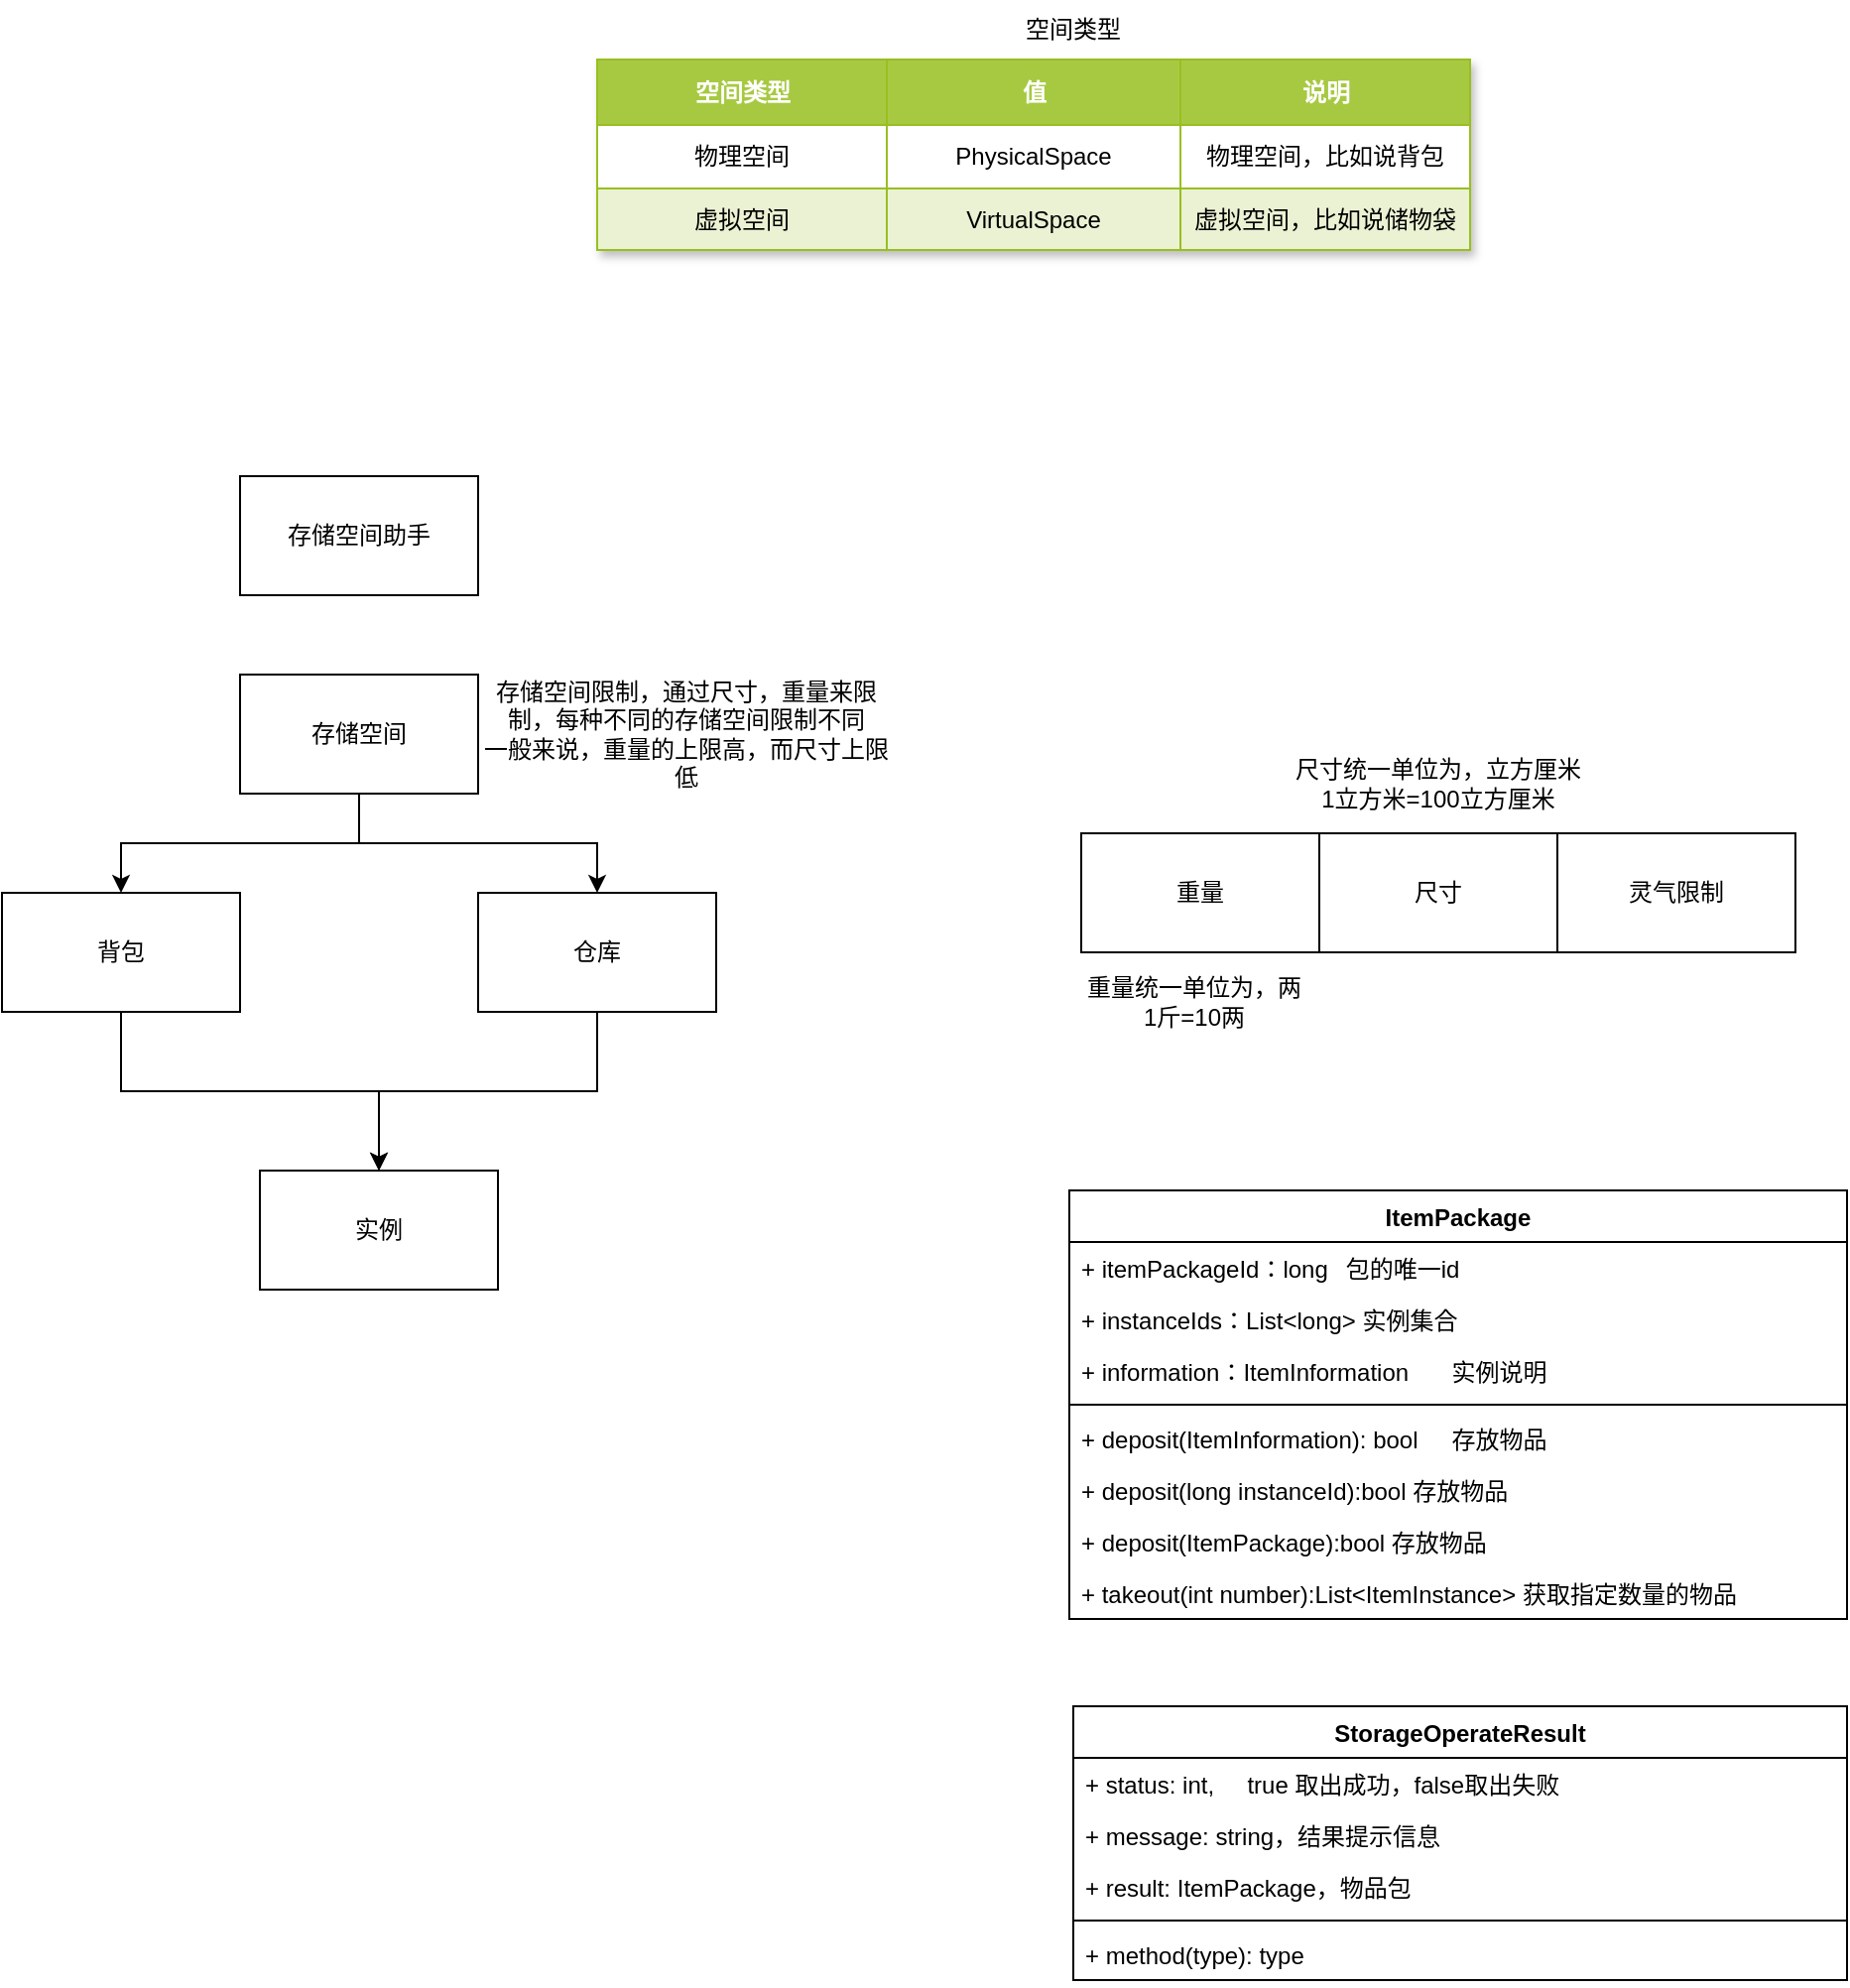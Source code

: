 <mxfile version="22.1.18" type="device">
  <diagram name="第 1 页" id="utUN4S7U_KKpuwVbOOjt">
    <mxGraphModel dx="2261" dy="2013" grid="1" gridSize="10" guides="1" tooltips="1" connect="1" arrows="1" fold="1" page="1" pageScale="1" pageWidth="827" pageHeight="1169" math="0" shadow="0">
      <root>
        <mxCell id="0" />
        <mxCell id="1" parent="0" />
        <mxCell id="JWGeBvaVPIYcXlpfm2Vx-4" style="edgeStyle=orthogonalEdgeStyle;rounded=0;orthogonalLoop=1;jettySize=auto;html=1;exitX=0.5;exitY=1;exitDx=0;exitDy=0;entryX=0.5;entryY=0;entryDx=0;entryDy=0;" parent="1" source="JWGeBvaVPIYcXlpfm2Vx-1" target="JWGeBvaVPIYcXlpfm2Vx-2" edge="1">
          <mxGeometry relative="1" as="geometry" />
        </mxCell>
        <mxCell id="JWGeBvaVPIYcXlpfm2Vx-5" style="edgeStyle=orthogonalEdgeStyle;rounded=0;orthogonalLoop=1;jettySize=auto;html=1;exitX=0.5;exitY=1;exitDx=0;exitDy=0;" parent="1" source="JWGeBvaVPIYcXlpfm2Vx-1" target="JWGeBvaVPIYcXlpfm2Vx-3" edge="1">
          <mxGeometry relative="1" as="geometry" />
        </mxCell>
        <mxCell id="JWGeBvaVPIYcXlpfm2Vx-1" value="存储空间" style="rounded=0;whiteSpace=wrap;html=1;" parent="1" vertex="1">
          <mxGeometry x="-10" y="170" width="120" height="60" as="geometry" />
        </mxCell>
        <mxCell id="JWGeBvaVPIYcXlpfm2Vx-11" style="edgeStyle=orthogonalEdgeStyle;rounded=0;orthogonalLoop=1;jettySize=auto;html=1;exitX=0.5;exitY=1;exitDx=0;exitDy=0;entryX=0.5;entryY=0;entryDx=0;entryDy=0;" parent="1" source="JWGeBvaVPIYcXlpfm2Vx-2" target="JWGeBvaVPIYcXlpfm2Vx-12" edge="1">
          <mxGeometry relative="1" as="geometry">
            <mxPoint x="60" y="410" as="targetPoint" />
          </mxGeometry>
        </mxCell>
        <mxCell id="JWGeBvaVPIYcXlpfm2Vx-2" value="背包" style="rounded=0;whiteSpace=wrap;html=1;" parent="1" vertex="1">
          <mxGeometry x="-130" y="280" width="120" height="60" as="geometry" />
        </mxCell>
        <mxCell id="JWGeBvaVPIYcXlpfm2Vx-13" style="edgeStyle=orthogonalEdgeStyle;rounded=0;orthogonalLoop=1;jettySize=auto;html=1;exitX=0.5;exitY=1;exitDx=0;exitDy=0;entryX=0.5;entryY=0;entryDx=0;entryDy=0;" parent="1" source="JWGeBvaVPIYcXlpfm2Vx-3" target="JWGeBvaVPIYcXlpfm2Vx-12" edge="1">
          <mxGeometry relative="1" as="geometry" />
        </mxCell>
        <mxCell id="JWGeBvaVPIYcXlpfm2Vx-3" value="仓库" style="rounded=0;whiteSpace=wrap;html=1;" parent="1" vertex="1">
          <mxGeometry x="110" y="280" width="120" height="60" as="geometry" />
        </mxCell>
        <mxCell id="JWGeBvaVPIYcXlpfm2Vx-6" value="存储空间助手" style="rounded=0;whiteSpace=wrap;html=1;" parent="1" vertex="1">
          <mxGeometry x="-10" y="70" width="120" height="60" as="geometry" />
        </mxCell>
        <mxCell id="JWGeBvaVPIYcXlpfm2Vx-12" value="实例" style="rounded=0;whiteSpace=wrap;html=1;" parent="1" vertex="1">
          <mxGeometry y="420" width="120" height="60" as="geometry" />
        </mxCell>
        <mxCell id="JWGeBvaVPIYcXlpfm2Vx-14" value="存储空间限制，通过尺寸，重量来限制，每种不同的存储空间限制不同&lt;br&gt;一般来说，重量的上限高，而尺寸上限低" style="text;html=1;strokeColor=none;fillColor=none;align=center;verticalAlign=middle;whiteSpace=wrap;rounded=0;" parent="1" vertex="1">
          <mxGeometry x="110" y="160" width="210" height="80" as="geometry" />
        </mxCell>
        <mxCell id="JWGeBvaVPIYcXlpfm2Vx-15" value="重量" style="rounded=0;whiteSpace=wrap;html=1;" parent="1" vertex="1">
          <mxGeometry x="414" y="250" width="120" height="60" as="geometry" />
        </mxCell>
        <mxCell id="JWGeBvaVPIYcXlpfm2Vx-16" value="尺寸" style="rounded=0;whiteSpace=wrap;html=1;" parent="1" vertex="1">
          <mxGeometry x="534" y="250" width="120" height="60" as="geometry" />
        </mxCell>
        <mxCell id="JWGeBvaVPIYcXlpfm2Vx-18" value="重量统一单位为，两&lt;br&gt;1斤=10两" style="text;html=1;strokeColor=none;fillColor=none;align=center;verticalAlign=middle;whiteSpace=wrap;rounded=0;" parent="1" vertex="1">
          <mxGeometry x="408" y="320" width="126" height="30" as="geometry" />
        </mxCell>
        <mxCell id="JWGeBvaVPIYcXlpfm2Vx-19" value="尺寸统一单位为，立方厘米&lt;br&gt;1立方米=100立方厘米" style="text;html=1;strokeColor=none;fillColor=none;align=center;verticalAlign=middle;whiteSpace=wrap;rounded=0;" parent="1" vertex="1">
          <mxGeometry x="494" y="210" width="200" height="30" as="geometry" />
        </mxCell>
        <mxCell id="JWGeBvaVPIYcXlpfm2Vx-27" value="StorageOperateResult" style="swimlane;fontStyle=1;align=center;verticalAlign=top;childLayout=stackLayout;horizontal=1;startSize=26;horizontalStack=0;resizeParent=1;resizeParentMax=0;resizeLast=0;collapsible=1;marginBottom=0;whiteSpace=wrap;html=1;" parent="1" vertex="1">
          <mxGeometry x="410" y="690" width="390" height="138" as="geometry" />
        </mxCell>
        <mxCell id="JWGeBvaVPIYcXlpfm2Vx-28" value="+ status: int,&#x9;&lt;span style=&quot;border-color: var(--border-color);&quot;&gt;&lt;span style=&quot;white-space: pre;&quot;&gt;&amp;nbsp;&amp;nbsp;&amp;nbsp;&amp;nbsp;&lt;/span&gt;&lt;/span&gt;true 取出成功，false取出失败" style="text;strokeColor=none;fillColor=none;align=left;verticalAlign=top;spacingLeft=4;spacingRight=4;overflow=hidden;rotatable=0;points=[[0,0.5],[1,0.5]];portConstraint=eastwest;whiteSpace=wrap;html=1;" parent="JWGeBvaVPIYcXlpfm2Vx-27" vertex="1">
          <mxGeometry y="26" width="390" height="26" as="geometry" />
        </mxCell>
        <mxCell id="JWGeBvaVPIYcXlpfm2Vx-32" value="+ message: string，结果提示信息" style="text;strokeColor=none;fillColor=none;align=left;verticalAlign=top;spacingLeft=4;spacingRight=4;overflow=hidden;rotatable=0;points=[[0,0.5],[1,0.5]];portConstraint=eastwest;whiteSpace=wrap;html=1;" parent="JWGeBvaVPIYcXlpfm2Vx-27" vertex="1">
          <mxGeometry y="52" width="390" height="26" as="geometry" />
        </mxCell>
        <mxCell id="JWGeBvaVPIYcXlpfm2Vx-31" value="+ result:&amp;nbsp;ItemPackage，物品包" style="text;strokeColor=none;fillColor=none;align=left;verticalAlign=top;spacingLeft=4;spacingRight=4;overflow=hidden;rotatable=0;points=[[0,0.5],[1,0.5]];portConstraint=eastwest;whiteSpace=wrap;html=1;" parent="JWGeBvaVPIYcXlpfm2Vx-27" vertex="1">
          <mxGeometry y="78" width="390" height="26" as="geometry" />
        </mxCell>
        <mxCell id="JWGeBvaVPIYcXlpfm2Vx-29" value="" style="line;strokeWidth=1;fillColor=none;align=left;verticalAlign=middle;spacingTop=-1;spacingLeft=3;spacingRight=3;rotatable=0;labelPosition=right;points=[];portConstraint=eastwest;strokeColor=inherit;" parent="JWGeBvaVPIYcXlpfm2Vx-27" vertex="1">
          <mxGeometry y="104" width="390" height="8" as="geometry" />
        </mxCell>
        <mxCell id="JWGeBvaVPIYcXlpfm2Vx-30" value="+ method(type): type" style="text;strokeColor=none;fillColor=none;align=left;verticalAlign=top;spacingLeft=4;spacingRight=4;overflow=hidden;rotatable=0;points=[[0,0.5],[1,0.5]];portConstraint=eastwest;whiteSpace=wrap;html=1;" parent="JWGeBvaVPIYcXlpfm2Vx-27" vertex="1">
          <mxGeometry y="112" width="390" height="26" as="geometry" />
        </mxCell>
        <mxCell id="JWGeBvaVPIYcXlpfm2Vx-33" value="ItemPackage" style="swimlane;fontStyle=1;align=center;verticalAlign=top;childLayout=stackLayout;horizontal=1;startSize=26;horizontalStack=0;resizeParent=1;resizeParentMax=0;resizeLast=0;collapsible=1;marginBottom=0;whiteSpace=wrap;html=1;" parent="1" vertex="1">
          <mxGeometry x="408" y="430" width="392" height="216" as="geometry" />
        </mxCell>
        <mxCell id="JWGeBvaVPIYcXlpfm2Vx-65" value="+ itemPackageId：long&lt;span style=&quot;white-space: pre;&quot;&gt;&#x9;&lt;/span&gt;包的唯一id" style="text;strokeColor=none;fillColor=none;align=left;verticalAlign=top;spacingLeft=4;spacingRight=4;overflow=hidden;rotatable=0;points=[[0,0.5],[1,0.5]];portConstraint=eastwest;whiteSpace=wrap;html=1;" parent="JWGeBvaVPIYcXlpfm2Vx-33" vertex="1">
          <mxGeometry y="26" width="392" height="26" as="geometry" />
        </mxCell>
        <mxCell id="JWGeBvaVPIYcXlpfm2Vx-34" value="+ instanceIds：List&amp;lt;long&amp;gt; 实例集合" style="text;strokeColor=none;fillColor=none;align=left;verticalAlign=top;spacingLeft=4;spacingRight=4;overflow=hidden;rotatable=0;points=[[0,0.5],[1,0.5]];portConstraint=eastwest;whiteSpace=wrap;html=1;" parent="JWGeBvaVPIYcXlpfm2Vx-33" vertex="1">
          <mxGeometry y="52" width="392" height="26" as="geometry" />
        </mxCell>
        <mxCell id="JWGeBvaVPIYcXlpfm2Vx-64" value="+ information：ItemInformation&lt;span style=&quot;white-space: pre;&quot;&gt;&#x9;&lt;/span&gt;实例说明" style="text;strokeColor=none;fillColor=none;align=left;verticalAlign=top;spacingLeft=4;spacingRight=4;overflow=hidden;rotatable=0;points=[[0,0.5],[1,0.5]];portConstraint=eastwest;whiteSpace=wrap;html=1;" parent="JWGeBvaVPIYcXlpfm2Vx-33" vertex="1">
          <mxGeometry y="78" width="392" height="26" as="geometry" />
        </mxCell>
        <mxCell id="JWGeBvaVPIYcXlpfm2Vx-35" value="" style="line;strokeWidth=1;fillColor=none;align=left;verticalAlign=middle;spacingTop=-1;spacingLeft=3;spacingRight=3;rotatable=0;labelPosition=right;points=[];portConstraint=eastwest;strokeColor=inherit;" parent="JWGeBvaVPIYcXlpfm2Vx-33" vertex="1">
          <mxGeometry y="104" width="392" height="8" as="geometry" />
        </mxCell>
        <mxCell id="JWGeBvaVPIYcXlpfm2Vx-36" value="+ deposit(ItemInformation): bool&lt;span style=&quot;white-space: pre;&quot;&gt;&#x9;&lt;/span&gt;存放物品" style="text;strokeColor=none;fillColor=none;align=left;verticalAlign=top;spacingLeft=4;spacingRight=4;overflow=hidden;rotatable=0;points=[[0,0.5],[1,0.5]];portConstraint=eastwest;whiteSpace=wrap;html=1;" parent="JWGeBvaVPIYcXlpfm2Vx-33" vertex="1">
          <mxGeometry y="112" width="392" height="26" as="geometry" />
        </mxCell>
        <mxCell id="JWGeBvaVPIYcXlpfm2Vx-67" value="+ deposit(long instanceId):bool 存放物品" style="text;strokeColor=none;fillColor=none;align=left;verticalAlign=top;spacingLeft=4;spacingRight=4;overflow=hidden;rotatable=0;points=[[0,0.5],[1,0.5]];portConstraint=eastwest;whiteSpace=wrap;html=1;" parent="JWGeBvaVPIYcXlpfm2Vx-33" vertex="1">
          <mxGeometry y="138" width="392" height="26" as="geometry" />
        </mxCell>
        <mxCell id="JWGeBvaVPIYcXlpfm2Vx-68" value="+ deposit(ItemPackage):bool 存放物品" style="text;strokeColor=none;fillColor=none;align=left;verticalAlign=top;spacingLeft=4;spacingRight=4;overflow=hidden;rotatable=0;points=[[0,0.5],[1,0.5]];portConstraint=eastwest;whiteSpace=wrap;html=1;" parent="JWGeBvaVPIYcXlpfm2Vx-33" vertex="1">
          <mxGeometry y="164" width="392" height="26" as="geometry" />
        </mxCell>
        <mxCell id="JWGeBvaVPIYcXlpfm2Vx-66" value="+&amp;nbsp;takeout(int number):List&amp;lt;ItemInstance&amp;gt; 获取指定数量的物品" style="text;strokeColor=none;fillColor=none;align=left;verticalAlign=top;spacingLeft=4;spacingRight=4;overflow=hidden;rotatable=0;points=[[0,0.5],[1,0.5]];portConstraint=eastwest;whiteSpace=wrap;html=1;" parent="JWGeBvaVPIYcXlpfm2Vx-33" vertex="1">
          <mxGeometry y="190" width="392" height="26" as="geometry" />
        </mxCell>
        <mxCell id="JWGeBvaVPIYcXlpfm2Vx-61" value="" style="group" parent="1" vertex="1" connectable="0">
          <mxGeometry x="170" y="-170" width="440" height="126" as="geometry" />
        </mxCell>
        <mxCell id="JWGeBvaVPIYcXlpfm2Vx-38" value="Assets" style="childLayout=tableLayout;recursiveResize=0;strokeColor=#98bf21;fillColor=#A7C942;shadow=1;" parent="JWGeBvaVPIYcXlpfm2Vx-61" vertex="1">
          <mxGeometry y="30" width="440" height="96" as="geometry" />
        </mxCell>
        <mxCell id="JWGeBvaVPIYcXlpfm2Vx-39" style="shape=tableRow;horizontal=0;startSize=0;swimlaneHead=0;swimlaneBody=0;top=0;left=0;bottom=0;right=0;dropTarget=0;collapsible=0;recursiveResize=0;expand=0;fontStyle=0;strokeColor=inherit;fillColor=#ffffff;" parent="JWGeBvaVPIYcXlpfm2Vx-38" vertex="1">
          <mxGeometry width="440" height="33" as="geometry" />
        </mxCell>
        <mxCell id="JWGeBvaVPIYcXlpfm2Vx-40" value="空间类型" style="connectable=0;recursiveResize=0;strokeColor=inherit;fillColor=#A7C942;align=center;fontStyle=1;fontColor=#FFFFFF;html=1;" parent="JWGeBvaVPIYcXlpfm2Vx-39" vertex="1">
          <mxGeometry width="146" height="33" as="geometry">
            <mxRectangle width="146" height="33" as="alternateBounds" />
          </mxGeometry>
        </mxCell>
        <mxCell id="JWGeBvaVPIYcXlpfm2Vx-41" value="值" style="connectable=0;recursiveResize=0;strokeColor=inherit;fillColor=#A7C942;align=center;fontStyle=1;fontColor=#FFFFFF;html=1;" parent="JWGeBvaVPIYcXlpfm2Vx-39" vertex="1">
          <mxGeometry x="146" width="148" height="33" as="geometry">
            <mxRectangle width="148" height="33" as="alternateBounds" />
          </mxGeometry>
        </mxCell>
        <mxCell id="JWGeBvaVPIYcXlpfm2Vx-42" value="说明" style="connectable=0;recursiveResize=0;strokeColor=inherit;fillColor=#A7C942;align=center;fontStyle=1;fontColor=#FFFFFF;html=1;" parent="JWGeBvaVPIYcXlpfm2Vx-39" vertex="1">
          <mxGeometry x="294" width="146" height="33" as="geometry">
            <mxRectangle width="146" height="33" as="alternateBounds" />
          </mxGeometry>
        </mxCell>
        <mxCell id="JWGeBvaVPIYcXlpfm2Vx-43" value="" style="shape=tableRow;horizontal=0;startSize=0;swimlaneHead=0;swimlaneBody=0;top=0;left=0;bottom=0;right=0;dropTarget=0;collapsible=0;recursiveResize=0;expand=0;fontStyle=0;strokeColor=inherit;fillColor=#ffffff;" parent="JWGeBvaVPIYcXlpfm2Vx-38" vertex="1">
          <mxGeometry y="33" width="440" height="32" as="geometry" />
        </mxCell>
        <mxCell id="JWGeBvaVPIYcXlpfm2Vx-44" value="物理空间" style="connectable=0;recursiveResize=0;strokeColor=inherit;fillColor=inherit;align=center;whiteSpace=wrap;html=1;" parent="JWGeBvaVPIYcXlpfm2Vx-43" vertex="1">
          <mxGeometry width="146" height="32" as="geometry">
            <mxRectangle width="146" height="32" as="alternateBounds" />
          </mxGeometry>
        </mxCell>
        <mxCell id="JWGeBvaVPIYcXlpfm2Vx-45" value="PhysicalSpace" style="connectable=0;recursiveResize=0;strokeColor=inherit;fillColor=inherit;align=center;whiteSpace=wrap;html=1;" parent="JWGeBvaVPIYcXlpfm2Vx-43" vertex="1">
          <mxGeometry x="146" width="148" height="32" as="geometry">
            <mxRectangle width="148" height="32" as="alternateBounds" />
          </mxGeometry>
        </mxCell>
        <mxCell id="JWGeBvaVPIYcXlpfm2Vx-46" value="物理空间，比如说背包" style="connectable=0;recursiveResize=0;strokeColor=inherit;fillColor=inherit;align=center;whiteSpace=wrap;html=1;" parent="JWGeBvaVPIYcXlpfm2Vx-43" vertex="1">
          <mxGeometry x="294" width="146" height="32" as="geometry">
            <mxRectangle width="146" height="32" as="alternateBounds" />
          </mxGeometry>
        </mxCell>
        <mxCell id="JWGeBvaVPIYcXlpfm2Vx-47" value="" style="shape=tableRow;horizontal=0;startSize=0;swimlaneHead=0;swimlaneBody=0;top=0;left=0;bottom=0;right=0;dropTarget=0;collapsible=0;recursiveResize=0;expand=0;fontStyle=1;strokeColor=inherit;fillColor=#EAF2D3;" parent="JWGeBvaVPIYcXlpfm2Vx-38" vertex="1">
          <mxGeometry y="65" width="440" height="31" as="geometry" />
        </mxCell>
        <mxCell id="JWGeBvaVPIYcXlpfm2Vx-48" value="虚拟空间" style="connectable=0;recursiveResize=0;strokeColor=inherit;fillColor=inherit;whiteSpace=wrap;html=1;" parent="JWGeBvaVPIYcXlpfm2Vx-47" vertex="1">
          <mxGeometry width="146" height="31" as="geometry">
            <mxRectangle width="146" height="31" as="alternateBounds" />
          </mxGeometry>
        </mxCell>
        <mxCell id="JWGeBvaVPIYcXlpfm2Vx-49" value="VirtualSpace" style="connectable=0;recursiveResize=0;strokeColor=inherit;fillColor=inherit;whiteSpace=wrap;html=1;" parent="JWGeBvaVPIYcXlpfm2Vx-47" vertex="1">
          <mxGeometry x="146" width="148" height="31" as="geometry">
            <mxRectangle width="148" height="31" as="alternateBounds" />
          </mxGeometry>
        </mxCell>
        <mxCell id="JWGeBvaVPIYcXlpfm2Vx-50" value="虚拟空间，比如说储物袋" style="connectable=0;recursiveResize=0;strokeColor=inherit;fillColor=inherit;whiteSpace=wrap;html=1;" parent="JWGeBvaVPIYcXlpfm2Vx-47" vertex="1">
          <mxGeometry x="294" width="146" height="31" as="geometry">
            <mxRectangle width="146" height="31" as="alternateBounds" />
          </mxGeometry>
        </mxCell>
        <mxCell id="JWGeBvaVPIYcXlpfm2Vx-59" value="空间类型" style="text;html=1;strokeColor=none;fillColor=none;align=center;verticalAlign=middle;whiteSpace=wrap;rounded=0;" parent="JWGeBvaVPIYcXlpfm2Vx-61" vertex="1">
          <mxGeometry x="210" width="60" height="30" as="geometry" />
        </mxCell>
        <mxCell id="JWGeBvaVPIYcXlpfm2Vx-62" value="灵气限制" style="rounded=0;whiteSpace=wrap;html=1;" parent="1" vertex="1">
          <mxGeometry x="654" y="250" width="120" height="60" as="geometry" />
        </mxCell>
      </root>
    </mxGraphModel>
  </diagram>
</mxfile>
